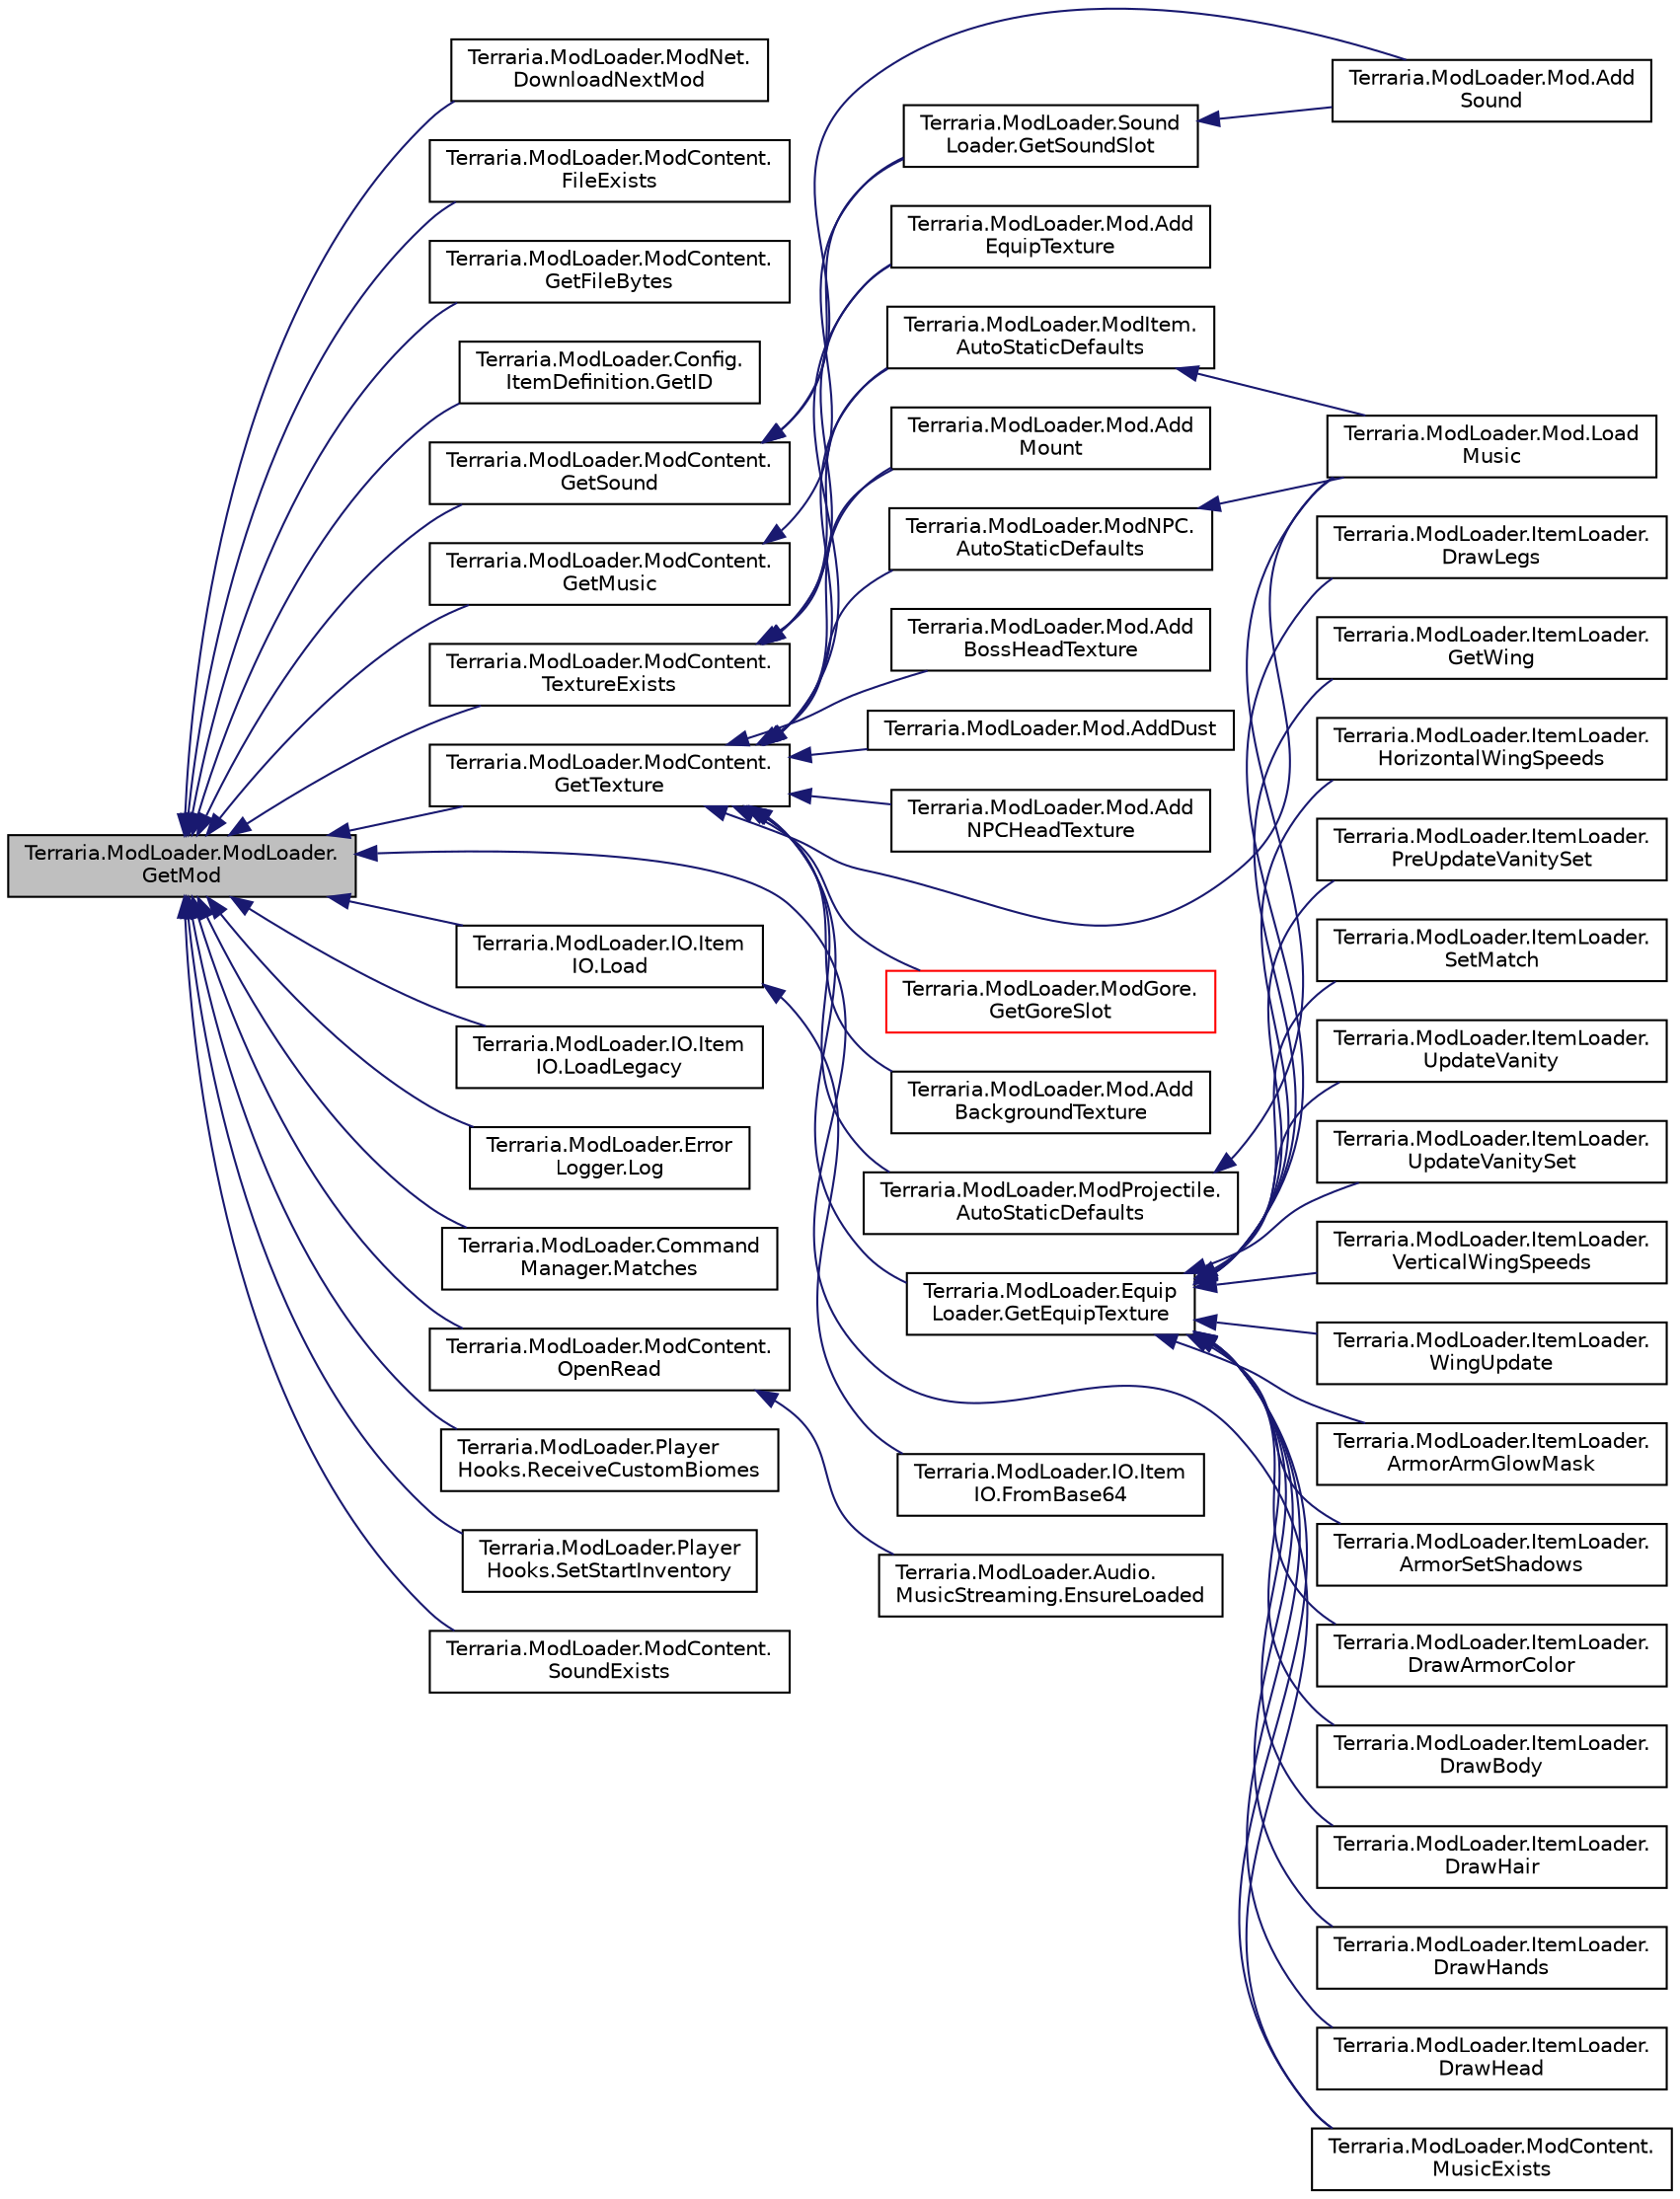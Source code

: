 digraph "Terraria.ModLoader.ModLoader.GetMod"
{
  edge [fontname="Helvetica",fontsize="10",labelfontname="Helvetica",labelfontsize="10"];
  node [fontname="Helvetica",fontsize="10",shape=record];
  rankdir="LR";
  Node11 [label="Terraria.ModLoader.ModLoader.\lGetMod",height=0.2,width=0.4,color="black", fillcolor="grey75", style="filled", fontcolor="black"];
  Node11 -> Node12 [dir="back",color="midnightblue",fontsize="10",style="solid",fontname="Helvetica"];
  Node12 [label="Terraria.ModLoader.ModNet.\lDownloadNextMod",height=0.2,width=0.4,color="black", fillcolor="white", style="filled",URL="$class_terraria_1_1_mod_loader_1_1_mod_net.html#ab82781355566bc2feb1334751ee47f67"];
  Node11 -> Node13 [dir="back",color="midnightblue",fontsize="10",style="solid",fontname="Helvetica"];
  Node13 [label="Terraria.ModLoader.ModContent.\lFileExists",height=0.2,width=0.4,color="black", fillcolor="white", style="filled",URL="$class_terraria_1_1_mod_loader_1_1_mod_content.html#a655c322bc2f38fc63ca0b275ea42fe53",tooltip="Returns whether or not a file with the specified name exists. "];
  Node11 -> Node14 [dir="back",color="midnightblue",fontsize="10",style="solid",fontname="Helvetica"];
  Node14 [label="Terraria.ModLoader.ModContent.\lGetFileBytes",height=0.2,width=0.4,color="black", fillcolor="white", style="filled",URL="$class_terraria_1_1_mod_loader_1_1_mod_content.html#ae5711f0be2add40901c9ce9f42a67eb9",tooltip="Gets the byte representation of the file with the specified name. The name is in the format of \"ModFo..."];
  Node11 -> Node15 [dir="back",color="midnightblue",fontsize="10",style="solid",fontname="Helvetica"];
  Node15 [label="Terraria.ModLoader.Config.\lItemDefinition.GetID",height=0.2,width=0.4,color="black", fillcolor="white", style="filled",URL="$class_terraria_1_1_mod_loader_1_1_config_1_1_item_definition.html#ac91b3f41a1c565f3fea1125f2efb467e"];
  Node11 -> Node16 [dir="back",color="midnightblue",fontsize="10",style="solid",fontname="Helvetica"];
  Node16 [label="Terraria.ModLoader.ModContent.\lGetMusic",height=0.2,width=0.4,color="black", fillcolor="white", style="filled",URL="$class_terraria_1_1_mod_loader_1_1_mod_content.html#a7f3afade8c507095687a7d18c530c4e9",tooltip="Gets the music with the specified name. The name is in the same format as for texture names..."];
  Node16 -> Node17 [dir="back",color="midnightblue",fontsize="10",style="solid",fontname="Helvetica"];
  Node17 [label="Terraria.ModLoader.Sound\lLoader.GetSoundSlot",height=0.2,width=0.4,color="black", fillcolor="white", style="filled",URL="$class_terraria_1_1_mod_loader_1_1_sound_loader.html#ad1a432c30af8ee06ec095bd5fbd6a6eb",tooltip="Returns the style (last parameter passed to Main.PlaySound) of the sound corresponding to the given S..."];
  Node17 -> Node18 [dir="back",color="midnightblue",fontsize="10",style="solid",fontname="Helvetica"];
  Node18 [label="Terraria.ModLoader.Mod.Add\lSound",height=0.2,width=0.4,color="black", fillcolor="white", style="filled",URL="$class_terraria_1_1_mod_loader_1_1_mod.html#a69d7e56dcfcd228f47704d9a2fb5c9a1",tooltip="Adds the given sound file to the game as the given type of sound and with the given custom sound play..."];
  Node11 -> Node19 [dir="back",color="midnightblue",fontsize="10",style="solid",fontname="Helvetica"];
  Node19 [label="Terraria.ModLoader.ModContent.\lGetSound",height=0.2,width=0.4,color="black", fillcolor="white", style="filled",URL="$class_terraria_1_1_mod_loader_1_1_mod_content.html#a75adeae33e772eb4903c72c19493d67c",tooltip="Gets the sound with the specified name. The name is in the same format as for texture names..."];
  Node19 -> Node18 [dir="back",color="midnightblue",fontsize="10",style="solid",fontname="Helvetica"];
  Node19 -> Node17 [dir="back",color="midnightblue",fontsize="10",style="solid",fontname="Helvetica"];
  Node11 -> Node20 [dir="back",color="midnightblue",fontsize="10",style="solid",fontname="Helvetica"];
  Node20 [label="Terraria.ModLoader.ModContent.\lGetTexture",height=0.2,width=0.4,color="black", fillcolor="white", style="filled",URL="$class_terraria_1_1_mod_loader_1_1_mod_content.html#a9345ee7cb92de23652666ed25d1d0059",tooltip="Gets the texture with the specified name. The name is in the format of \"ModFolder/OtherFolders/FileNa..."];
  Node20 -> Node21 [dir="back",color="midnightblue",fontsize="10",style="solid",fontname="Helvetica"];
  Node21 [label="Terraria.ModLoader.Mod.Add\lBackgroundTexture",height=0.2,width=0.4,color="black", fillcolor="white", style="filled",URL="$class_terraria_1_1_mod_loader_1_1_mod.html#a6dec81443d46c9904a00522d66b9c025",tooltip="Adds a texture to the list of background textures and assigns it a background texture slot..."];
  Node20 -> Node22 [dir="back",color="midnightblue",fontsize="10",style="solid",fontname="Helvetica"];
  Node22 [label="Terraria.ModLoader.Mod.Add\lBossHeadTexture",height=0.2,width=0.4,color="black", fillcolor="white", style="filled",URL="$class_terraria_1_1_mod_loader_1_1_mod.html#a45e9a26a0b1883168c11b1199c6b542b",tooltip="Assigns a head texture that can be used by NPCs on the map. "];
  Node20 -> Node23 [dir="back",color="midnightblue",fontsize="10",style="solid",fontname="Helvetica"];
  Node23 [label="Terraria.ModLoader.Mod.AddDust",height=0.2,width=0.4,color="black", fillcolor="white", style="filled",URL="$class_terraria_1_1_mod_loader_1_1_mod.html#a35e24b2d8b9d749c129d8219023b0ec0",tooltip="Adds a type of dust to your mod with the specified name. Create an instance of ModDust normally..."];
  Node20 -> Node24 [dir="back",color="midnightblue",fontsize="10",style="solid",fontname="Helvetica"];
  Node24 [label="Terraria.ModLoader.Mod.Add\lEquipTexture",height=0.2,width=0.4,color="black", fillcolor="white", style="filled",URL="$class_terraria_1_1_mod_loader_1_1_mod.html#a62fce9d3fcd8d1283f01b556b9238326",tooltip="Adds an equipment texture of the specified type, internal name, and associated item to your mod..."];
  Node20 -> Node25 [dir="back",color="midnightblue",fontsize="10",style="solid",fontname="Helvetica"];
  Node25 [label="Terraria.ModLoader.Mod.Add\lMount",height=0.2,width=0.4,color="black", fillcolor="white", style="filled",URL="$class_terraria_1_1_mod_loader_1_1_mod.html#a9f844d58f1fc1cc6048d53729ec94821",tooltip="Adds the given mount to the game with the given name and texture. The extraTextures dictionary should..."];
  Node20 -> Node26 [dir="back",color="midnightblue",fontsize="10",style="solid",fontname="Helvetica"];
  Node26 [label="Terraria.ModLoader.Mod.Add\lNPCHeadTexture",height=0.2,width=0.4,color="black", fillcolor="white", style="filled",URL="$class_terraria_1_1_mod_loader_1_1_mod.html#a1e739bc6de6fac144b8342cfc0370406",tooltip="Assigns a head texture to the given town NPC type. "];
  Node20 -> Node27 [dir="back",color="midnightblue",fontsize="10",style="solid",fontname="Helvetica"];
  Node27 [label="Terraria.ModLoader.ModProjectile.\lAutoStaticDefaults",height=0.2,width=0.4,color="black", fillcolor="white", style="filled",URL="$class_terraria_1_1_mod_loader_1_1_mod_projectile.html#ae5eb3338bf93c693f7367a824e39d242",tooltip="Automatically sets certain static defaults. Override this if you do not want the properties to be set..."];
  Node27 -> Node28 [dir="back",color="midnightblue",fontsize="10",style="solid",fontname="Helvetica"];
  Node28 [label="Terraria.ModLoader.Mod.Load\lMusic",height=0.2,width=0.4,color="black", fillcolor="white", style="filled",URL="$class_terraria_1_1_mod_loader_1_1_mod.html#ab5f0fb99dd5954d669980456e3f2f473"];
  Node20 -> Node29 [dir="back",color="midnightblue",fontsize="10",style="solid",fontname="Helvetica"];
  Node29 [label="Terraria.ModLoader.ModItem.\lAutoStaticDefaults",height=0.2,width=0.4,color="black", fillcolor="white", style="filled",URL="$class_terraria_1_1_mod_loader_1_1_mod_item.html#aae528c9f401b23845f68032e0e5514af",tooltip="Automatically sets certain static defaults. Override this if you do not want the properties to be set..."];
  Node29 -> Node28 [dir="back",color="midnightblue",fontsize="10",style="solid",fontname="Helvetica"];
  Node20 -> Node30 [dir="back",color="midnightblue",fontsize="10",style="solid",fontname="Helvetica"];
  Node30 [label="Terraria.ModLoader.ModNPC.\lAutoStaticDefaults",height=0.2,width=0.4,color="black", fillcolor="white", style="filled",URL="$class_terraria_1_1_mod_loader_1_1_mod_n_p_c.html#a7e88ceafdeafdc02677acbbe09176060",tooltip="Automatically sets certain static defaults. Override this if you do not want the properties to be set..."];
  Node30 -> Node28 [dir="back",color="midnightblue",fontsize="10",style="solid",fontname="Helvetica"];
  Node20 -> Node31 [dir="back",color="midnightblue",fontsize="10",style="solid",fontname="Helvetica"];
  Node31 [label="Terraria.ModLoader.Equip\lLoader.GetEquipTexture",height=0.2,width=0.4,color="black", fillcolor="white", style="filled",URL="$class_terraria_1_1_mod_loader_1_1_equip_loader.html#a87c1e9bb37d938a07111fa76bae78575",tooltip="Gets the equipment texture for the specified equipment type and ID. "];
  Node31 -> Node32 [dir="back",color="midnightblue",fontsize="10",style="solid",fontname="Helvetica"];
  Node32 [label="Terraria.ModLoader.ItemLoader.\lArmorArmGlowMask",height=0.2,width=0.4,color="black", fillcolor="white", style="filled",URL="$class_terraria_1_1_mod_loader_1_1_item_loader.html#afc7a52d4db0c80643c9537cf6d6cf653",tooltip="Calls the item&#39;s body equipment texture&#39;s ArmorArmGlowMask hook, then all GlobalItem.ArmorArmGlowMask hooks. "];
  Node31 -> Node33 [dir="back",color="midnightblue",fontsize="10",style="solid",fontname="Helvetica"];
  Node33 [label="Terraria.ModLoader.ItemLoader.\lArmorSetShadows",height=0.2,width=0.4,color="black", fillcolor="white", style="filled",URL="$class_terraria_1_1_mod_loader_1_1_item_loader.html#afa662b41f42817230101c10acad7ae47",tooltip="If the player&#39;s head texture&#39;s IsVanitySet returns true, calls the equipment texture&#39;s ArmorSetShadow..."];
  Node31 -> Node34 [dir="back",color="midnightblue",fontsize="10",style="solid",fontname="Helvetica"];
  Node34 [label="Terraria.ModLoader.ItemLoader.\lDrawArmorColor",height=0.2,width=0.4,color="black", fillcolor="white", style="filled",URL="$class_terraria_1_1_mod_loader_1_1_item_loader.html#a8bcdd0626e0786d5f6b12ea3feeb3e27",tooltip="Calls the item&#39;s equipment texture&#39;s DrawArmorColor hook, then all GlobalItem.DrawArmorColor hooks..."];
  Node31 -> Node35 [dir="back",color="midnightblue",fontsize="10",style="solid",fontname="Helvetica"];
  Node35 [label="Terraria.ModLoader.ItemLoader.\lDrawBody",height=0.2,width=0.4,color="black", fillcolor="white", style="filled",URL="$class_terraria_1_1_mod_loader_1_1_item_loader.html#af4b69680d895c6260093081f845ddd83",tooltip="Calls the item&#39;s body equipment texture&#39;s DrawBody hook, then all GlobalItem.DrawBody hooks..."];
  Node31 -> Node36 [dir="back",color="midnightblue",fontsize="10",style="solid",fontname="Helvetica"];
  Node36 [label="Terraria.ModLoader.ItemLoader.\lDrawHair",height=0.2,width=0.4,color="black", fillcolor="white", style="filled",URL="$class_terraria_1_1_mod_loader_1_1_item_loader.html#a0ac9e01d6ac5b850ea557f49f3cccc57",tooltip="Calls the item&#39;s head equipment texture&#39;s DrawHair hook, then all GlobalItem.DrawHair hooks..."];
  Node31 -> Node37 [dir="back",color="midnightblue",fontsize="10",style="solid",fontname="Helvetica"];
  Node37 [label="Terraria.ModLoader.ItemLoader.\lDrawHands",height=0.2,width=0.4,color="black", fillcolor="white", style="filled",URL="$class_terraria_1_1_mod_loader_1_1_item_loader.html#aa32305687bb151e5098a89b7d9cf43ec",tooltip="Calls the item&#39;s body equipment texture&#39;s DrawHands hook, then all GlobalItem.DrawHands hooks..."];
  Node31 -> Node38 [dir="back",color="midnightblue",fontsize="10",style="solid",fontname="Helvetica"];
  Node38 [label="Terraria.ModLoader.ItemLoader.\lDrawHead",height=0.2,width=0.4,color="black", fillcolor="white", style="filled",URL="$class_terraria_1_1_mod_loader_1_1_item_loader.html#a7b9463e05c08aab7f506e5e6796a8d97",tooltip="Calls the item&#39;s head equipment texture&#39;s DrawHead hook, then all GlobalItem.DrawHead hooks..."];
  Node31 -> Node39 [dir="back",color="midnightblue",fontsize="10",style="solid",fontname="Helvetica"];
  Node39 [label="Terraria.ModLoader.ItemLoader.\lDrawLegs",height=0.2,width=0.4,color="black", fillcolor="white", style="filled",URL="$class_terraria_1_1_mod_loader_1_1_item_loader.html#ae9b78c43cf2796a560a267c89264d762",tooltip="Calls the item&#39;s leg equipment texture&#39;s DrawLegs hook, then the item&#39;s shoe equipment texture&#39;s Draw..."];
  Node31 -> Node40 [dir="back",color="midnightblue",fontsize="10",style="solid",fontname="Helvetica"];
  Node40 [label="Terraria.ModLoader.ItemLoader.\lGetWing",height=0.2,width=0.4,color="black", fillcolor="white", style="filled",URL="$class_terraria_1_1_mod_loader_1_1_item_loader.html#a16923c1ce3247780b7c75f155d38f662",tooltip="s Returns the wing item that the player is functionally using. If player.wingsLogic has been modified..."];
  Node31 -> Node41 [dir="back",color="midnightblue",fontsize="10",style="solid",fontname="Helvetica"];
  Node41 [label="Terraria.ModLoader.ItemLoader.\lHorizontalWingSpeeds",height=0.2,width=0.4,color="black", fillcolor="white", style="filled",URL="$class_terraria_1_1_mod_loader_1_1_item_loader.html#ad0e201a10ba3a7c2dabefebac13b4eb9",tooltip="If the player is using wings, this uses the result of GetWing, and calls ModItem.HorizontalWingSpeeds..."];
  Node31 -> Node42 [dir="back",color="midnightblue",fontsize="10",style="solid",fontname="Helvetica"];
  Node42 [label="Terraria.ModLoader.ModContent.\lMusicExists",height=0.2,width=0.4,color="black", fillcolor="white", style="filled",URL="$class_terraria_1_1_mod_loader_1_1_mod_content.html#aacc7f6398f8596fbe86ea9a4776998d6",tooltip="Returns whether or not a sound with the specified name exists. "];
  Node31 -> Node43 [dir="back",color="midnightblue",fontsize="10",style="solid",fontname="Helvetica"];
  Node43 [label="Terraria.ModLoader.ItemLoader.\lPreUpdateVanitySet",height=0.2,width=0.4,color="black", fillcolor="white", style="filled",URL="$class_terraria_1_1_mod_loader_1_1_item_loader.html#a040ee98f9ddb5a1c555b0a08e7ea31de",tooltip="If the player&#39;s head texture&#39;s IsVanitySet returns true, calls the equipment texture&#39;s PreUpdateVanit..."];
  Node31 -> Node44 [dir="back",color="midnightblue",fontsize="10",style="solid",fontname="Helvetica"];
  Node44 [label="Terraria.ModLoader.ItemLoader.\lSetMatch",height=0.2,width=0.4,color="black", fillcolor="white", style="filled",URL="$class_terraria_1_1_mod_loader_1_1_item_loader.html#a3ec5963739590edef9dcdde9e3a3e024",tooltip="Calls EquipTexture.SetMatch, then all GlobalItem.SetMatch hooks. "];
  Node31 -> Node45 [dir="back",color="midnightblue",fontsize="10",style="solid",fontname="Helvetica"];
  Node45 [label="Terraria.ModLoader.ItemLoader.\lUpdateVanity",height=0.2,width=0.4,color="black", fillcolor="white", style="filled",URL="$class_terraria_1_1_mod_loader_1_1_item_loader.html#a74f5b7e0fdbcc2e20e834d7601245e3c",tooltip="Calls each of the item&#39;s equipment texture&#39;s UpdateVanity hook. "];
  Node31 -> Node46 [dir="back",color="midnightblue",fontsize="10",style="solid",fontname="Helvetica"];
  Node46 [label="Terraria.ModLoader.ItemLoader.\lUpdateVanitySet",height=0.2,width=0.4,color="black", fillcolor="white", style="filled",URL="$class_terraria_1_1_mod_loader_1_1_item_loader.html#a5866cf3c0858190e8cc63460329bd5a4",tooltip="If the player&#39;s head texture&#39;s IsVanitySet returns true, calls the equipment texture&#39;s UpdateVanitySe..."];
  Node31 -> Node47 [dir="back",color="midnightblue",fontsize="10",style="solid",fontname="Helvetica"];
  Node47 [label="Terraria.ModLoader.ItemLoader.\lVerticalWingSpeeds",height=0.2,width=0.4,color="black", fillcolor="white", style="filled",URL="$class_terraria_1_1_mod_loader_1_1_item_loader.html#a6eeea936b5fb5d9c5776807ac186e3b7",tooltip="If the player is using wings, this uses the result of GetWing, and calls ModItem.VerticalWingSpeeds t..."];
  Node31 -> Node48 [dir="back",color="midnightblue",fontsize="10",style="solid",fontname="Helvetica"];
  Node48 [label="Terraria.ModLoader.ItemLoader.\lWingUpdate",height=0.2,width=0.4,color="black", fillcolor="white", style="filled",URL="$class_terraria_1_1_mod_loader_1_1_item_loader.html#a0d4fc974b572ac7e8ba55036e6b46584",tooltip="If wings can be seen on the player, calls the player&#39;s wing&#39;s equipment texture&#39;s WingUpdate and all ..."];
  Node20 -> Node49 [dir="back",color="midnightblue",fontsize="10",style="solid",fontname="Helvetica"];
  Node49 [label="Terraria.ModLoader.ModGore.\lGetGoreSlot",height=0.2,width=0.4,color="red", fillcolor="white", style="filled",URL="$class_terraria_1_1_mod_loader_1_1_mod_gore.html#a0389af470e7132ffbdf2bd67550157f0",tooltip="Gets the type of the custom gore corresponding to the given texture. Returns 0 if the texture does no..."];
  Node20 -> Node28 [dir="back",color="midnightblue",fontsize="10",style="solid",fontname="Helvetica"];
  Node11 -> Node51 [dir="back",color="midnightblue",fontsize="10",style="solid",fontname="Helvetica"];
  Node51 [label="Terraria.ModLoader.IO.Item\lIO.Load",height=0.2,width=0.4,color="black", fillcolor="white", style="filled",URL="$class_terraria_1_1_mod_loader_1_1_i_o_1_1_item_i_o.html#a6d85be6826465184a0c159ff793b69b6"];
  Node51 -> Node52 [dir="back",color="midnightblue",fontsize="10",style="solid",fontname="Helvetica"];
  Node52 [label="Terraria.ModLoader.IO.Item\lIO.FromBase64",height=0.2,width=0.4,color="black", fillcolor="white", style="filled",URL="$class_terraria_1_1_mod_loader_1_1_i_o_1_1_item_i_o.html#aabc0f58cfcbca0707a5416cdbe5dffc0"];
  Node11 -> Node53 [dir="back",color="midnightblue",fontsize="10",style="solid",fontname="Helvetica"];
  Node53 [label="Terraria.ModLoader.IO.Item\lIO.LoadLegacy",height=0.2,width=0.4,color="black", fillcolor="white", style="filled",URL="$class_terraria_1_1_mod_loader_1_1_i_o_1_1_item_i_o.html#a0fc1412d46dee67b9a2031f05e5d0560"];
  Node11 -> Node54 [dir="back",color="midnightblue",fontsize="10",style="solid",fontname="Helvetica"];
  Node54 [label="Terraria.ModLoader.Error\lLogger.Log",height=0.2,width=0.4,color="black", fillcolor="white", style="filled",URL="$class_terraria_1_1_mod_loader_1_1_error_logger.html#a389b47286140d38044d0f0470a556225",tooltip="NOTE: Deprecated. Please use your own ILog instead, see ExampleMod for an example You can use this me..."];
  Node11 -> Node55 [dir="back",color="midnightblue",fontsize="10",style="solid",fontname="Helvetica"];
  Node55 [label="Terraria.ModLoader.Command\lManager.Matches",height=0.2,width=0.4,color="black", fillcolor="white", style="filled",URL="$class_terraria_1_1_mod_loader_1_1_command_manager.html#a4727c449168dce8069e2ebdecb0a6475"];
  Node11 -> Node42 [dir="back",color="midnightblue",fontsize="10",style="solid",fontname="Helvetica"];
  Node11 -> Node56 [dir="back",color="midnightblue",fontsize="10",style="solid",fontname="Helvetica"];
  Node56 [label="Terraria.ModLoader.ModContent.\lOpenRead",height=0.2,width=0.4,color="black", fillcolor="white", style="filled",URL="$class_terraria_1_1_mod_loader_1_1_mod_content.html#a7d35872c47802050843cea0404e40112"];
  Node56 -> Node57 [dir="back",color="midnightblue",fontsize="10",style="solid",fontname="Helvetica"];
  Node57 [label="Terraria.ModLoader.Audio.\lMusicStreaming.EnsureLoaded",height=0.2,width=0.4,color="black", fillcolor="white", style="filled",URL="$class_terraria_1_1_mod_loader_1_1_audio_1_1_music_streaming.html#ab6f127b36eee38dca1af8bf878be624f"];
  Node11 -> Node58 [dir="back",color="midnightblue",fontsize="10",style="solid",fontname="Helvetica"];
  Node58 [label="Terraria.ModLoader.Player\lHooks.ReceiveCustomBiomes",height=0.2,width=0.4,color="black", fillcolor="white", style="filled",URL="$class_terraria_1_1_mod_loader_1_1_player_hooks.html#a8f2a717cebd8bc342596b7ac3c2d1669"];
  Node11 -> Node59 [dir="back",color="midnightblue",fontsize="10",style="solid",fontname="Helvetica"];
  Node59 [label="Terraria.ModLoader.Player\lHooks.SetStartInventory",height=0.2,width=0.4,color="black", fillcolor="white", style="filled",URL="$class_terraria_1_1_mod_loader_1_1_player_hooks.html#ad7fe8c60e3c3ff813a4cedc4ecfe1545"];
  Node11 -> Node60 [dir="back",color="midnightblue",fontsize="10",style="solid",fontname="Helvetica"];
  Node60 [label="Terraria.ModLoader.ModContent.\lSoundExists",height=0.2,width=0.4,color="black", fillcolor="white", style="filled",URL="$class_terraria_1_1_mod_loader_1_1_mod_content.html#a94360b1c23e7e89930a5b7de93079680",tooltip="Returns whether or not a sound with the specified name exists. "];
  Node11 -> Node61 [dir="back",color="midnightblue",fontsize="10",style="solid",fontname="Helvetica"];
  Node61 [label="Terraria.ModLoader.ModContent.\lTextureExists",height=0.2,width=0.4,color="black", fillcolor="white", style="filled",URL="$class_terraria_1_1_mod_loader_1_1_mod_content.html#a556b4c3c23ea56d8047846905927a9fb",tooltip="Returns whether or not a texture with the specified name exists. "];
  Node61 -> Node24 [dir="back",color="midnightblue",fontsize="10",style="solid",fontname="Helvetica"];
  Node61 -> Node25 [dir="back",color="midnightblue",fontsize="10",style="solid",fontname="Helvetica"];
  Node61 -> Node29 [dir="back",color="midnightblue",fontsize="10",style="solid",fontname="Helvetica"];
}
